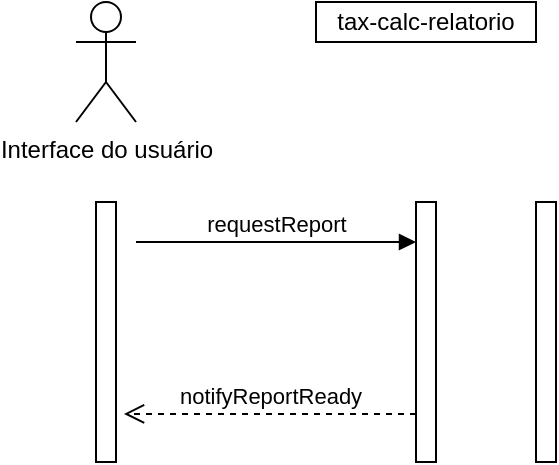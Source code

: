 <mxfile version="22.1.21" type="github">
  <diagram name="Página-1" id="ZLr1WJbDhWqPUv8rurcU">
    <mxGraphModel dx="1242" dy="741" grid="1" gridSize="10" guides="1" tooltips="1" connect="1" arrows="1" fold="1" page="1" pageScale="1" pageWidth="827" pageHeight="1169" math="0" shadow="0">
      <root>
        <mxCell id="0" />
        <mxCell id="1" parent="0" />
        <mxCell id="HsTshN0lbbAE6g4cdlY5-4" value="Interface do usuário&lt;br&gt;" style="shape=umlActor;verticalLabelPosition=bottom;verticalAlign=top;html=1;" vertex="1" parent="1">
          <mxGeometry x="100" y="210" width="30" height="60" as="geometry" />
        </mxCell>
        <mxCell id="HsTshN0lbbAE6g4cdlY5-7" value="" style="html=1;points=[[0,0,0,0,5],[0,1,0,0,-5],[1,0,0,0,5],[1,1,0,0,-5]];perimeter=orthogonalPerimeter;outlineConnect=0;targetShapes=umlLifeline;portConstraint=eastwest;newEdgeStyle={&quot;curved&quot;:0,&quot;rounded&quot;:0};" vertex="1" parent="1">
          <mxGeometry x="110" y="310" width="10" height="130" as="geometry" />
        </mxCell>
        <mxCell id="HsTshN0lbbAE6g4cdlY5-18" value="" style="html=1;points=[[0,0,0,0,5],[0,1,0,0,-5],[1,0,0,0,5],[1,1,0,0,-5]];perimeter=orthogonalPerimeter;outlineConnect=0;targetShapes=umlLifeline;portConstraint=eastwest;newEdgeStyle={&quot;curved&quot;:0,&quot;rounded&quot;:0};" vertex="1" parent="1">
          <mxGeometry x="330" y="310" width="10" height="130" as="geometry" />
        </mxCell>
        <mxCell id="HsTshN0lbbAE6g4cdlY5-19" value="tax-calc-relatorio" style="html=1;whiteSpace=wrap;" vertex="1" parent="1">
          <mxGeometry x="220" y="210" width="110" height="20" as="geometry" />
        </mxCell>
        <mxCell id="HsTshN0lbbAE6g4cdlY5-23" value="" style="html=1;points=[[0,0,0,0,5],[0,1,0,0,-5],[1,0,0,0,5],[1,1,0,0,-5]];perimeter=orthogonalPerimeter;outlineConnect=0;targetShapes=umlLifeline;portConstraint=eastwest;newEdgeStyle={&quot;curved&quot;:0,&quot;rounded&quot;:0};" vertex="1" parent="1">
          <mxGeometry x="270" y="310" width="10" height="130" as="geometry" />
        </mxCell>
        <mxCell id="HsTshN0lbbAE6g4cdlY5-24" value="requestReport" style="html=1;verticalAlign=bottom;endArrow=block;curved=0;rounded=0;" edge="1" target="HsTshN0lbbAE6g4cdlY5-23" parent="1">
          <mxGeometry relative="1" as="geometry">
            <mxPoint x="130" y="330" as="sourcePoint" />
          </mxGeometry>
        </mxCell>
        <mxCell id="HsTshN0lbbAE6g4cdlY5-25" value="notifyReportReady" style="html=1;verticalAlign=bottom;endArrow=open;dashed=1;endSize=8;curved=0;rounded=0;entryX=1.4;entryY=0.815;entryDx=0;entryDy=0;entryPerimeter=0;" edge="1" source="HsTshN0lbbAE6g4cdlY5-23" parent="1" target="HsTshN0lbbAE6g4cdlY5-7">
          <mxGeometry relative="1" as="geometry">
            <mxPoint x="150" y="400" as="targetPoint" />
          </mxGeometry>
        </mxCell>
      </root>
    </mxGraphModel>
  </diagram>
</mxfile>
